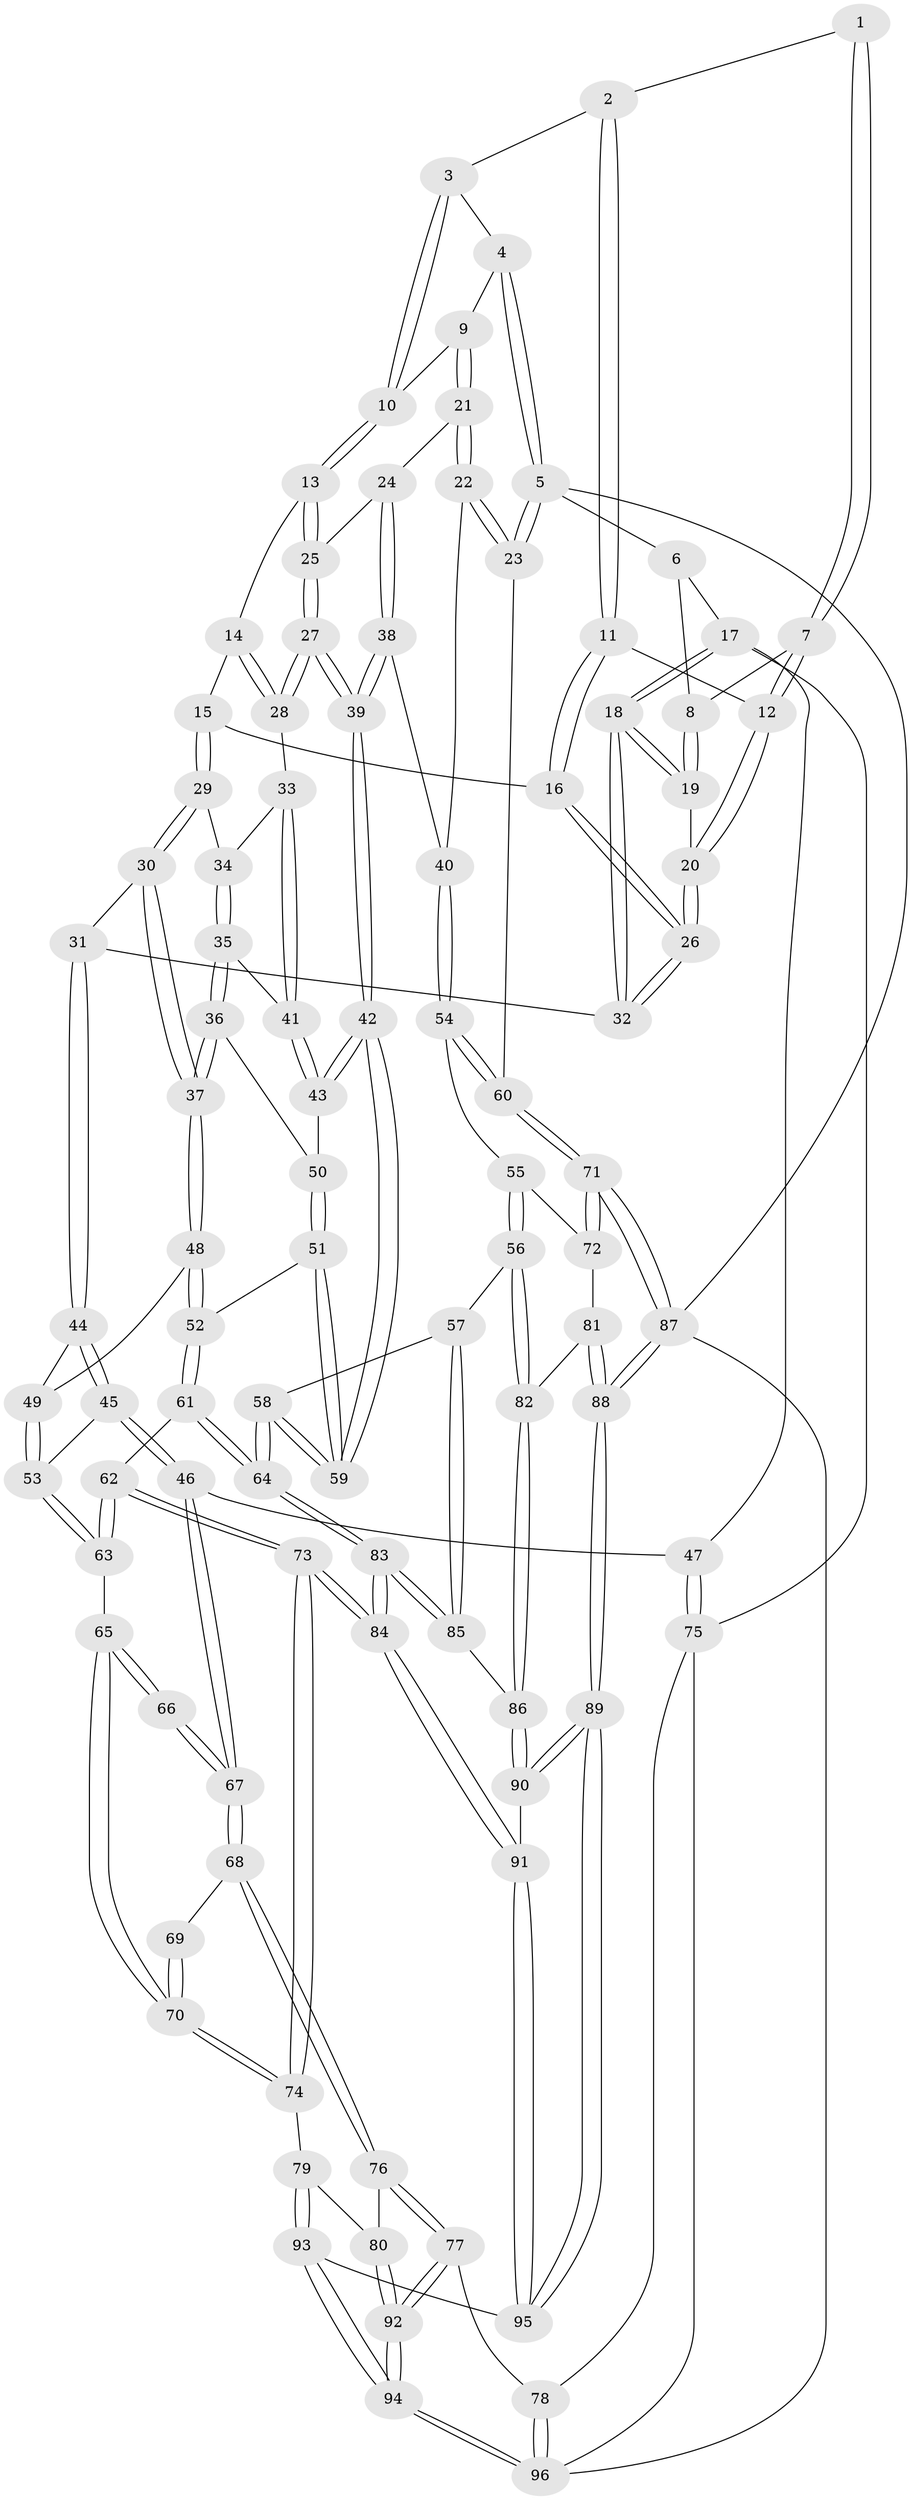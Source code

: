 // coarse degree distribution, {3: 0.15789473684210525, 4: 0.2631578947368421, 6: 0.14035087719298245, 5: 0.38596491228070173, 2: 0.03508771929824561, 7: 0.017543859649122806}
// Generated by graph-tools (version 1.1) at 2025/05/03/04/25 22:05:43]
// undirected, 96 vertices, 236 edges
graph export_dot {
graph [start="1"]
  node [color=gray90,style=filled];
  1 [pos="+0.31646929649117045+0"];
  2 [pos="+0.5283065772516826+0"];
  3 [pos="+0.6827570160185471+0"];
  4 [pos="+0.8094683079356944+0"];
  5 [pos="+1+0"];
  6 [pos="+0.17805188611473194+0"];
  7 [pos="+0.3191276549906794+0.1012858065643176"];
  8 [pos="+0.15052194506330716+0.08750482560210947"];
  9 [pos="+0.8648156604464183+0.12736541372541949"];
  10 [pos="+0.7109360278531653+0.1639282542794843"];
  11 [pos="+0.5257019574141781+0"];
  12 [pos="+0.36561770162287754+0.16787108583716565"];
  13 [pos="+0.6741140338101503+0.19077494357756158"];
  14 [pos="+0.6342618770736911+0.19542365590281172"];
  15 [pos="+0.5939988246265478+0.18947790917943286"];
  16 [pos="+0.5835555573116399+0.18339331900510902"];
  17 [pos="+0+0.34748939942685597"];
  18 [pos="+0+0.29683367287929624"];
  19 [pos="+0.1118707837296706+0.15766992140255492"];
  20 [pos="+0.3734322959035884+0.2082447032262203"];
  21 [pos="+0.9803070924428472+0.21020025544012724"];
  22 [pos="+1+0.23585522211341908"];
  23 [pos="+1+0.23334862963727393"];
  24 [pos="+0.8936871227002636+0.2773797515033033"];
  25 [pos="+0.732373290855102+0.2728606970233932"];
  26 [pos="+0.3835289981837792+0.2275841022688249"];
  27 [pos="+0.7525803283248022+0.37572620113536703"];
  28 [pos="+0.655643733843574+0.3519069762290509"];
  29 [pos="+0.5696876905926692+0.2969161528806251"];
  30 [pos="+0.4874516122864572+0.3560757747072804"];
  31 [pos="+0.37348928180277524+0.2776421880831688"];
  32 [pos="+0.3725210346520963+0.26335865392872715"];
  33 [pos="+0.6405800793225157+0.3652551710452489"];
  34 [pos="+0.5725637425748281+0.3108899841680789"];
  35 [pos="+0.5702705438576013+0.4155177307368058"];
  36 [pos="+0.5677222876365773+0.418527430984852"];
  37 [pos="+0.532571981134572+0.4393468051917808"];
  38 [pos="+0.8005281554935353+0.40123901281981245"];
  39 [pos="+0.7770227459987872+0.40852620963964004"];
  40 [pos="+0.9012343191758712+0.44688249209770264"];
  41 [pos="+0.6240199899121662+0.39091004995604467"];
  42 [pos="+0.7471295833165303+0.4651053274658984"];
  43 [pos="+0.7167961778438945+0.4557003467480027"];
  44 [pos="+0.36194349362288647+0.3129773595987468"];
  45 [pos="+0.21776941710883732+0.46481773988099123"];
  46 [pos="+0.14860001527696023+0.4962615796473653"];
  47 [pos="+0+0.3640137505844285"];
  48 [pos="+0.5261848256435501+0.45241479843720595"];
  49 [pos="+0.41455904325566906+0.4442127397755771"];
  50 [pos="+0.6336347200660533+0.4578495763134771"];
  51 [pos="+0.6230518200138375+0.51525365751296"];
  52 [pos="+0.5318648418356575+0.49910131421971643"];
  53 [pos="+0.3808987269348045+0.49279308696273344"];
  54 [pos="+0.9301552525653063+0.5605837866898375"];
  55 [pos="+0.9079191387379388+0.5788447899325342"];
  56 [pos="+0.8228435509408676+0.6125624509005861"];
  57 [pos="+0.7489762545134174+0.5933685395865729"];
  58 [pos="+0.7440556280278019+0.587563938496724"];
  59 [pos="+0.7434612905967902+0.5851917239408241"];
  60 [pos="+1+0.5286498219591352"];
  61 [pos="+0.4960004437358982+0.6088104407003583"];
  62 [pos="+0.47232662463683206+0.6122703286978266"];
  63 [pos="+0.4216803012424002+0.5999128426340384"];
  64 [pos="+0.5266250572806802+0.6299936371246287"];
  65 [pos="+0.41811636398875407+0.6011806122766219"];
  66 [pos="+0.3654529371096543+0.5972628721391965"];
  67 [pos="+0.18168772562055682+0.5650941119906182"];
  68 [pos="+0.18225434686677672+0.5705153210307174"];
  69 [pos="+0.3124485616956041+0.6597566668399547"];
  70 [pos="+0.3416234921200499+0.7024183626474159"];
  71 [pos="+1+0.7100090401812281"];
  72 [pos="+0.968308518649919+0.6896437349408586"];
  73 [pos="+0.40595834703752864+0.8039442835532736"];
  74 [pos="+0.3194693979951071+0.7731340099288401"];
  75 [pos="+0+0.721522057735922"];
  76 [pos="+0.18129522934181644+0.6864206531812878"];
  77 [pos="+0.043812525458998525+0.7834377897261525"];
  78 [pos="+0.022921041003993215+0.7820183659791766"];
  79 [pos="+0.2761433478075587+0.7802148552136673"];
  80 [pos="+0.2665308680951319+0.7778198158001511"];
  81 [pos="+0.9354259990566889+0.7304616007446222"];
  82 [pos="+0.8601697890022729+0.7189881673499436"];
  83 [pos="+0.6072086637014554+0.8509696974129104"];
  84 [pos="+0.5806351094603284+0.9789192224444758"];
  85 [pos="+0.6923527513211674+0.7442667909371713"];
  86 [pos="+0.8435508358525057+0.777183113262177"];
  87 [pos="+1+1"];
  88 [pos="+1+1"];
  89 [pos="+1+1"];
  90 [pos="+0.844436469584133+0.7834897483976659"];
  91 [pos="+0.5812721371204508+0.982241741119423"];
  92 [pos="+0.14723124970866033+0.9007287328687766"];
  93 [pos="+0.3236291978829824+1"];
  94 [pos="+0.1695236476333211+1"];
  95 [pos="+0.5852782855506947+1"];
  96 [pos="+0.05749275586981479+1"];
  1 -- 2;
  1 -- 7;
  1 -- 7;
  2 -- 3;
  2 -- 11;
  2 -- 11;
  3 -- 4;
  3 -- 10;
  3 -- 10;
  4 -- 5;
  4 -- 5;
  4 -- 9;
  5 -- 6;
  5 -- 23;
  5 -- 23;
  5 -- 87;
  6 -- 8;
  6 -- 17;
  7 -- 8;
  7 -- 12;
  7 -- 12;
  8 -- 19;
  8 -- 19;
  9 -- 10;
  9 -- 21;
  9 -- 21;
  10 -- 13;
  10 -- 13;
  11 -- 12;
  11 -- 16;
  11 -- 16;
  12 -- 20;
  12 -- 20;
  13 -- 14;
  13 -- 25;
  13 -- 25;
  14 -- 15;
  14 -- 28;
  14 -- 28;
  15 -- 16;
  15 -- 29;
  15 -- 29;
  16 -- 26;
  16 -- 26;
  17 -- 18;
  17 -- 18;
  17 -- 47;
  17 -- 75;
  18 -- 19;
  18 -- 19;
  18 -- 32;
  18 -- 32;
  19 -- 20;
  20 -- 26;
  20 -- 26;
  21 -- 22;
  21 -- 22;
  21 -- 24;
  22 -- 23;
  22 -- 23;
  22 -- 40;
  23 -- 60;
  24 -- 25;
  24 -- 38;
  24 -- 38;
  25 -- 27;
  25 -- 27;
  26 -- 32;
  26 -- 32;
  27 -- 28;
  27 -- 28;
  27 -- 39;
  27 -- 39;
  28 -- 33;
  29 -- 30;
  29 -- 30;
  29 -- 34;
  30 -- 31;
  30 -- 37;
  30 -- 37;
  31 -- 32;
  31 -- 44;
  31 -- 44;
  33 -- 34;
  33 -- 41;
  33 -- 41;
  34 -- 35;
  34 -- 35;
  35 -- 36;
  35 -- 36;
  35 -- 41;
  36 -- 37;
  36 -- 37;
  36 -- 50;
  37 -- 48;
  37 -- 48;
  38 -- 39;
  38 -- 39;
  38 -- 40;
  39 -- 42;
  39 -- 42;
  40 -- 54;
  40 -- 54;
  41 -- 43;
  41 -- 43;
  42 -- 43;
  42 -- 43;
  42 -- 59;
  42 -- 59;
  43 -- 50;
  44 -- 45;
  44 -- 45;
  44 -- 49;
  45 -- 46;
  45 -- 46;
  45 -- 53;
  46 -- 47;
  46 -- 67;
  46 -- 67;
  47 -- 75;
  47 -- 75;
  48 -- 49;
  48 -- 52;
  48 -- 52;
  49 -- 53;
  49 -- 53;
  50 -- 51;
  50 -- 51;
  51 -- 52;
  51 -- 59;
  51 -- 59;
  52 -- 61;
  52 -- 61;
  53 -- 63;
  53 -- 63;
  54 -- 55;
  54 -- 60;
  54 -- 60;
  55 -- 56;
  55 -- 56;
  55 -- 72;
  56 -- 57;
  56 -- 82;
  56 -- 82;
  57 -- 58;
  57 -- 85;
  57 -- 85;
  58 -- 59;
  58 -- 59;
  58 -- 64;
  58 -- 64;
  60 -- 71;
  60 -- 71;
  61 -- 62;
  61 -- 64;
  61 -- 64;
  62 -- 63;
  62 -- 63;
  62 -- 73;
  62 -- 73;
  63 -- 65;
  64 -- 83;
  64 -- 83;
  65 -- 66;
  65 -- 66;
  65 -- 70;
  65 -- 70;
  66 -- 67;
  66 -- 67;
  67 -- 68;
  67 -- 68;
  68 -- 69;
  68 -- 76;
  68 -- 76;
  69 -- 70;
  69 -- 70;
  70 -- 74;
  70 -- 74;
  71 -- 72;
  71 -- 72;
  71 -- 87;
  71 -- 87;
  72 -- 81;
  73 -- 74;
  73 -- 74;
  73 -- 84;
  73 -- 84;
  74 -- 79;
  75 -- 78;
  75 -- 96;
  76 -- 77;
  76 -- 77;
  76 -- 80;
  77 -- 78;
  77 -- 92;
  77 -- 92;
  78 -- 96;
  78 -- 96;
  79 -- 80;
  79 -- 93;
  79 -- 93;
  80 -- 92;
  80 -- 92;
  81 -- 82;
  81 -- 88;
  81 -- 88;
  82 -- 86;
  82 -- 86;
  83 -- 84;
  83 -- 84;
  83 -- 85;
  83 -- 85;
  84 -- 91;
  84 -- 91;
  85 -- 86;
  86 -- 90;
  86 -- 90;
  87 -- 88;
  87 -- 88;
  87 -- 96;
  88 -- 89;
  88 -- 89;
  89 -- 90;
  89 -- 90;
  89 -- 95;
  89 -- 95;
  90 -- 91;
  91 -- 95;
  91 -- 95;
  92 -- 94;
  92 -- 94;
  93 -- 94;
  93 -- 94;
  93 -- 95;
  94 -- 96;
  94 -- 96;
}
